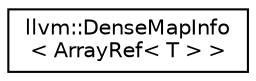 digraph "Graphical Class Hierarchy"
{
  edge [fontname="Helvetica",fontsize="10",labelfontname="Helvetica",labelfontsize="10"];
  node [fontname="Helvetica",fontsize="10",shape=record];
  rankdir="LR";
  Node1 [label="llvm::DenseMapInfo\l\< ArrayRef\< T \> \>",height=0.2,width=0.4,color="black", fillcolor="white", style="filled",URL="$structllvm_1_1DenseMapInfo_3_01ArrayRef_3_01T_01_4_01_4.html"];
}
